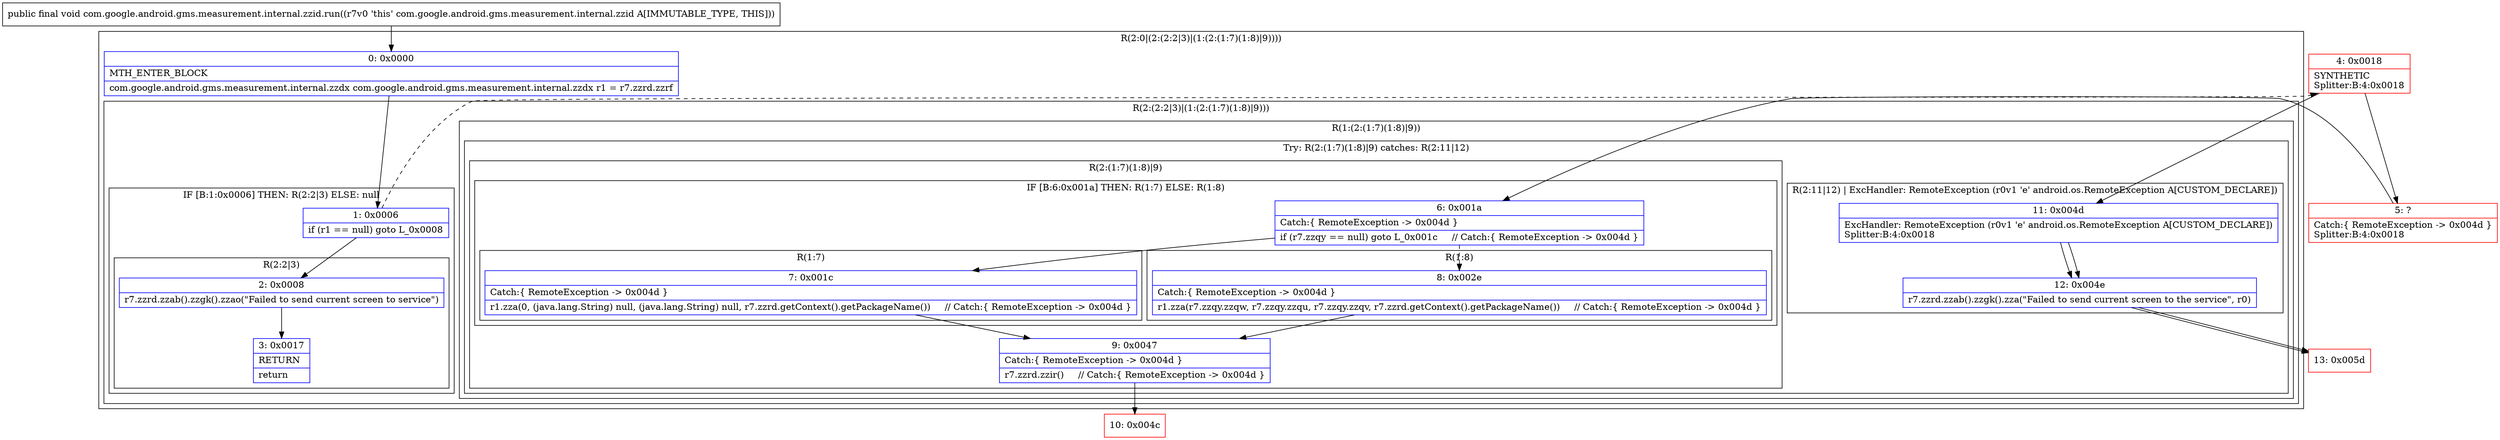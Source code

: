 digraph "CFG forcom.google.android.gms.measurement.internal.zzid.run()V" {
subgraph cluster_Region_1897894019 {
label = "R(2:0|(2:(2:2|3)|(1:(2:(1:7)(1:8)|9))))";
node [shape=record,color=blue];
Node_0 [shape=record,label="{0\:\ 0x0000|MTH_ENTER_BLOCK\l|com.google.android.gms.measurement.internal.zzdx com.google.android.gms.measurement.internal.zzdx r1 = r7.zzrd.zzrf\l}"];
subgraph cluster_Region_717428828 {
label = "R(2:(2:2|3)|(1:(2:(1:7)(1:8)|9)))";
node [shape=record,color=blue];
subgraph cluster_IfRegion_1643906788 {
label = "IF [B:1:0x0006] THEN: R(2:2|3) ELSE: null";
node [shape=record,color=blue];
Node_1 [shape=record,label="{1\:\ 0x0006|if (r1 == null) goto L_0x0008\l}"];
subgraph cluster_Region_73931408 {
label = "R(2:2|3)";
node [shape=record,color=blue];
Node_2 [shape=record,label="{2\:\ 0x0008|r7.zzrd.zzab().zzgk().zzao(\"Failed to send current screen to service\")\l}"];
Node_3 [shape=record,label="{3\:\ 0x0017|RETURN\l|return\l}"];
}
}
subgraph cluster_Region_1561817957 {
label = "R(1:(2:(1:7)(1:8)|9))";
node [shape=record,color=blue];
subgraph cluster_TryCatchRegion_964558496 {
label = "Try: R(2:(1:7)(1:8)|9) catches: R(2:11|12)";
node [shape=record,color=blue];
subgraph cluster_Region_198049835 {
label = "R(2:(1:7)(1:8)|9)";
node [shape=record,color=blue];
subgraph cluster_IfRegion_1328953176 {
label = "IF [B:6:0x001a] THEN: R(1:7) ELSE: R(1:8)";
node [shape=record,color=blue];
Node_6 [shape=record,label="{6\:\ 0x001a|Catch:\{ RemoteException \-\> 0x004d \}\l|if (r7.zzqy == null) goto L_0x001c     \/\/ Catch:\{ RemoteException \-\> 0x004d \}\l}"];
subgraph cluster_Region_655434374 {
label = "R(1:7)";
node [shape=record,color=blue];
Node_7 [shape=record,label="{7\:\ 0x001c|Catch:\{ RemoteException \-\> 0x004d \}\l|r1.zza(0, (java.lang.String) null, (java.lang.String) null, r7.zzrd.getContext().getPackageName())     \/\/ Catch:\{ RemoteException \-\> 0x004d \}\l}"];
}
subgraph cluster_Region_648017719 {
label = "R(1:8)";
node [shape=record,color=blue];
Node_8 [shape=record,label="{8\:\ 0x002e|Catch:\{ RemoteException \-\> 0x004d \}\l|r1.zza(r7.zzqy.zzqw, r7.zzqy.zzqu, r7.zzqy.zzqv, r7.zzrd.getContext().getPackageName())     \/\/ Catch:\{ RemoteException \-\> 0x004d \}\l}"];
}
}
Node_9 [shape=record,label="{9\:\ 0x0047|Catch:\{ RemoteException \-\> 0x004d \}\l|r7.zzrd.zzir()     \/\/ Catch:\{ RemoteException \-\> 0x004d \}\l}"];
}
subgraph cluster_Region_693959040 {
label = "R(2:11|12) | ExcHandler: RemoteException (r0v1 'e' android.os.RemoteException A[CUSTOM_DECLARE])\l";
node [shape=record,color=blue];
Node_11 [shape=record,label="{11\:\ 0x004d|ExcHandler: RemoteException (r0v1 'e' android.os.RemoteException A[CUSTOM_DECLARE])\lSplitter:B:4:0x0018\l}"];
Node_12 [shape=record,label="{12\:\ 0x004e|r7.zzrd.zzab().zzgk().zza(\"Failed to send current screen to the service\", r0)\l}"];
}
}
}
}
}
subgraph cluster_Region_693959040 {
label = "R(2:11|12) | ExcHandler: RemoteException (r0v1 'e' android.os.RemoteException A[CUSTOM_DECLARE])\l";
node [shape=record,color=blue];
Node_11 [shape=record,label="{11\:\ 0x004d|ExcHandler: RemoteException (r0v1 'e' android.os.RemoteException A[CUSTOM_DECLARE])\lSplitter:B:4:0x0018\l}"];
Node_12 [shape=record,label="{12\:\ 0x004e|r7.zzrd.zzab().zzgk().zza(\"Failed to send current screen to the service\", r0)\l}"];
}
Node_4 [shape=record,color=red,label="{4\:\ 0x0018|SYNTHETIC\lSplitter:B:4:0x0018\l}"];
Node_5 [shape=record,color=red,label="{5\:\ ?|Catch:\{ RemoteException \-\> 0x004d \}\lSplitter:B:4:0x0018\l}"];
Node_10 [shape=record,color=red,label="{10\:\ 0x004c}"];
Node_13 [shape=record,color=red,label="{13\:\ 0x005d}"];
MethodNode[shape=record,label="{public final void com.google.android.gms.measurement.internal.zzid.run((r7v0 'this' com.google.android.gms.measurement.internal.zzid A[IMMUTABLE_TYPE, THIS])) }"];
MethodNode -> Node_0;
Node_0 -> Node_1;
Node_1 -> Node_2;
Node_1 -> Node_4[style=dashed];
Node_2 -> Node_3;
Node_6 -> Node_7;
Node_6 -> Node_8[style=dashed];
Node_7 -> Node_9;
Node_8 -> Node_9;
Node_9 -> Node_10;
Node_11 -> Node_12;
Node_12 -> Node_13;
Node_11 -> Node_12;
Node_12 -> Node_13;
Node_4 -> Node_5;
Node_4 -> Node_11;
Node_5 -> Node_6;
}

